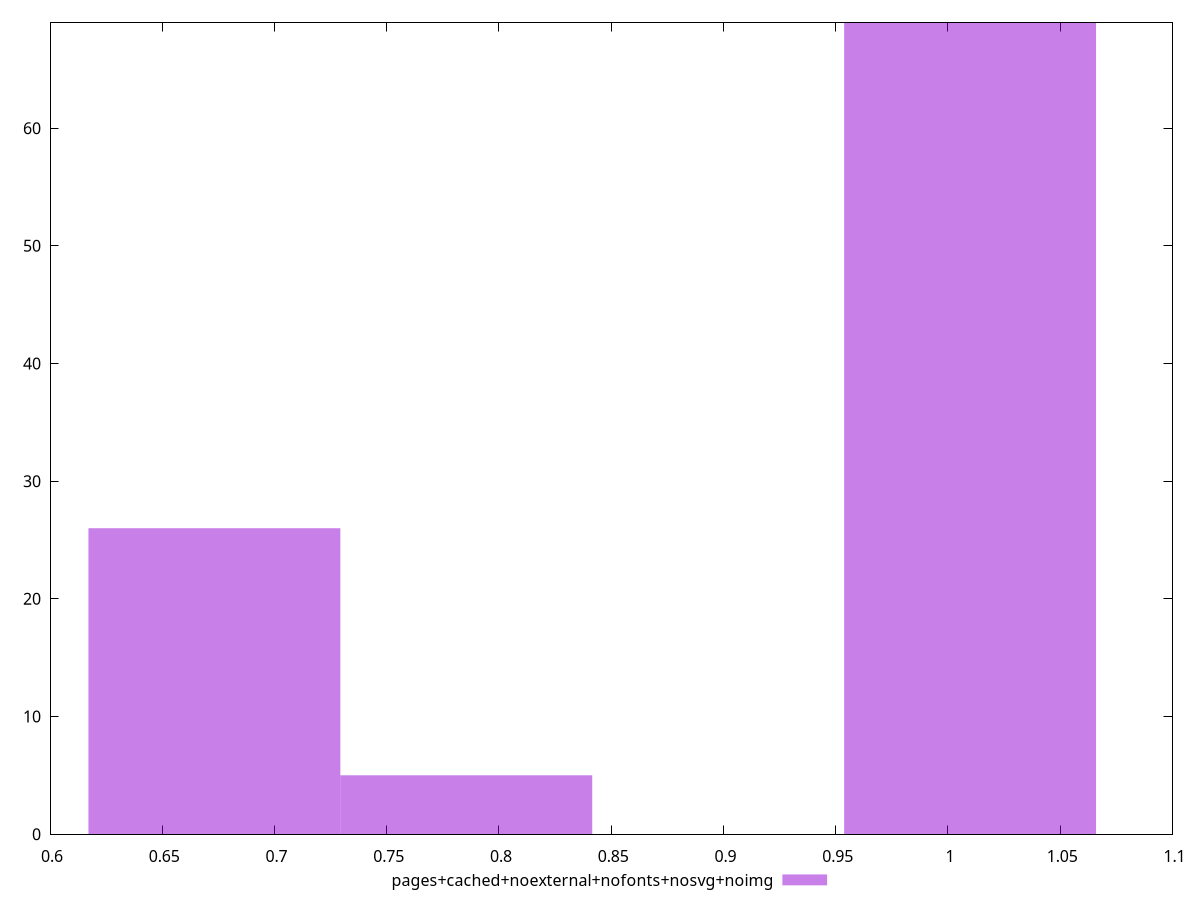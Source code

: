 $_pagesCachedNoexternalNofontsNosvgNoimg <<EOF
1.0098412824324787 69
0.6732275216216526 26
0.7854321085585946 5
EOF
set key outside below
set terminal pngcairo
set output "report_00005_2020-11-02T22-26-11.212Z/render-blocking-resources/pages+cached+noexternal+nofonts+nosvg+noimg//hist.png"
set yrange [0:69]
set boxwidth 0.11220458693694209
set style fill transparent solid 0.5 noborder
plot $_pagesCachedNoexternalNofontsNosvgNoimg title "pages+cached+noexternal+nofonts+nosvg+noimg" with boxes ,